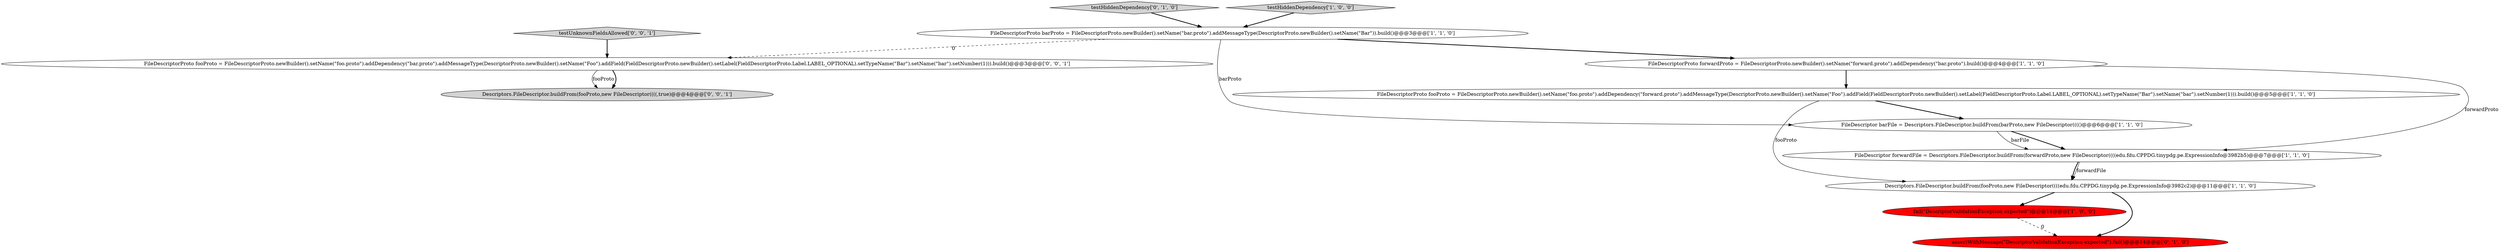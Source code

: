 digraph {
1 [style = filled, label = "FileDescriptorProto fooProto = FileDescriptorProto.newBuilder().setName(\"foo.proto\").addDependency(\"forward.proto\").addMessageType(DescriptorProto.newBuilder().setName(\"Foo\").addField(FieldDescriptorProto.newBuilder().setLabel(FieldDescriptorProto.Label.LABEL_OPTIONAL).setTypeName(\"Bar\").setName(\"bar\").setNumber(1))).build()@@@5@@@['1', '1', '0']", fillcolor = white, shape = ellipse image = "AAA0AAABBB1BBB"];
8 [style = filled, label = "testHiddenDependency['0', '1', '0']", fillcolor = lightgray, shape = diamond image = "AAA0AAABBB2BBB"];
9 [style = filled, label = "assertWithMessage(\"DescriptorValidationException expected\").fail()@@@14@@@['0', '1', '0']", fillcolor = red, shape = ellipse image = "AAA1AAABBB2BBB"];
2 [style = filled, label = "FileDescriptor barFile = Descriptors.FileDescriptor.buildFrom(barProto,new FileDescriptor(((()@@@6@@@['1', '1', '0']", fillcolor = white, shape = ellipse image = "AAA0AAABBB1BBB"];
6 [style = filled, label = "testHiddenDependency['1', '0', '0']", fillcolor = lightgray, shape = diamond image = "AAA0AAABBB1BBB"];
11 [style = filled, label = "testUnknownFieldsAllowed['0', '0', '1']", fillcolor = lightgray, shape = diamond image = "AAA0AAABBB3BBB"];
4 [style = filled, label = "fail(\"DescriptorValidationException expected\")@@@14@@@['1', '0', '0']", fillcolor = red, shape = ellipse image = "AAA1AAABBB1BBB"];
0 [style = filled, label = "FileDescriptorProto forwardProto = FileDescriptorProto.newBuilder().setName(\"forward.proto\").addDependency(\"bar.proto\").build()@@@4@@@['1', '1', '0']", fillcolor = white, shape = ellipse image = "AAA0AAABBB1BBB"];
10 [style = filled, label = "FileDescriptorProto fooProto = FileDescriptorProto.newBuilder().setName(\"foo.proto\").addDependency(\"bar.proto\").addMessageType(DescriptorProto.newBuilder().setName(\"Foo\").addField(FieldDescriptorProto.newBuilder().setLabel(FieldDescriptorProto.Label.LABEL_OPTIONAL).setTypeName(\"Bar\").setName(\"bar\").setNumber(1))).build()@@@3@@@['0', '0', '1']", fillcolor = white, shape = ellipse image = "AAA0AAABBB3BBB"];
3 [style = filled, label = "Descriptors.FileDescriptor.buildFrom(fooProto,new FileDescriptor((((edu.fdu.CPPDG.tinypdg.pe.ExpressionInfo@3982c2)@@@11@@@['1', '1', '0']", fillcolor = white, shape = ellipse image = "AAA0AAABBB1BBB"];
12 [style = filled, label = "Descriptors.FileDescriptor.buildFrom(fooProto,new FileDescriptor((((,true)@@@4@@@['0', '0', '1']", fillcolor = lightgray, shape = ellipse image = "AAA0AAABBB3BBB"];
5 [style = filled, label = "FileDescriptorProto barProto = FileDescriptorProto.newBuilder().setName(\"bar.proto\").addMessageType(DescriptorProto.newBuilder().setName(\"Bar\")).build()@@@3@@@['1', '1', '0']", fillcolor = white, shape = ellipse image = "AAA0AAABBB1BBB"];
7 [style = filled, label = "FileDescriptor forwardFile = Descriptors.FileDescriptor.buildFrom(forwardProto,new FileDescriptor((((edu.fdu.CPPDG.tinypdg.pe.ExpressionInfo@3982b5)@@@7@@@['1', '1', '0']", fillcolor = white, shape = ellipse image = "AAA0AAABBB1BBB"];
3->9 [style = bold, label=""];
4->9 [style = dashed, label="0"];
6->5 [style = bold, label=""];
5->2 [style = solid, label="barProto"];
1->2 [style = bold, label=""];
0->7 [style = solid, label="forwardProto"];
2->7 [style = bold, label=""];
2->7 [style = solid, label="barFile"];
8->5 [style = bold, label=""];
5->0 [style = bold, label=""];
5->10 [style = dashed, label="0"];
7->3 [style = solid, label="forwardFile"];
10->12 [style = bold, label=""];
3->4 [style = bold, label=""];
0->1 [style = bold, label=""];
11->10 [style = bold, label=""];
7->3 [style = bold, label=""];
1->3 [style = solid, label="fooProto"];
10->12 [style = solid, label="fooProto"];
}

